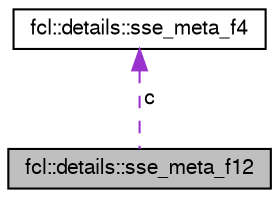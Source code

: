 digraph "fcl::details::sse_meta_f12"
{
  edge [fontname="FreeSans",fontsize="10",labelfontname="FreeSans",labelfontsize="10"];
  node [fontname="FreeSans",fontsize="10",shape=record];
  Node1 [label="fcl::details::sse_meta_f12",height=0.2,width=0.4,color="black", fillcolor="grey75", style="filled" fontcolor="black"];
  Node2 -> Node1 [dir="back",color="darkorchid3",fontsize="10",style="dashed",label=" c" ,fontname="FreeSans"];
  Node2 [label="fcl::details::sse_meta_f4",height=0.2,width=0.4,color="black", fillcolor="white", style="filled",URL="$a00206.html"];
}
